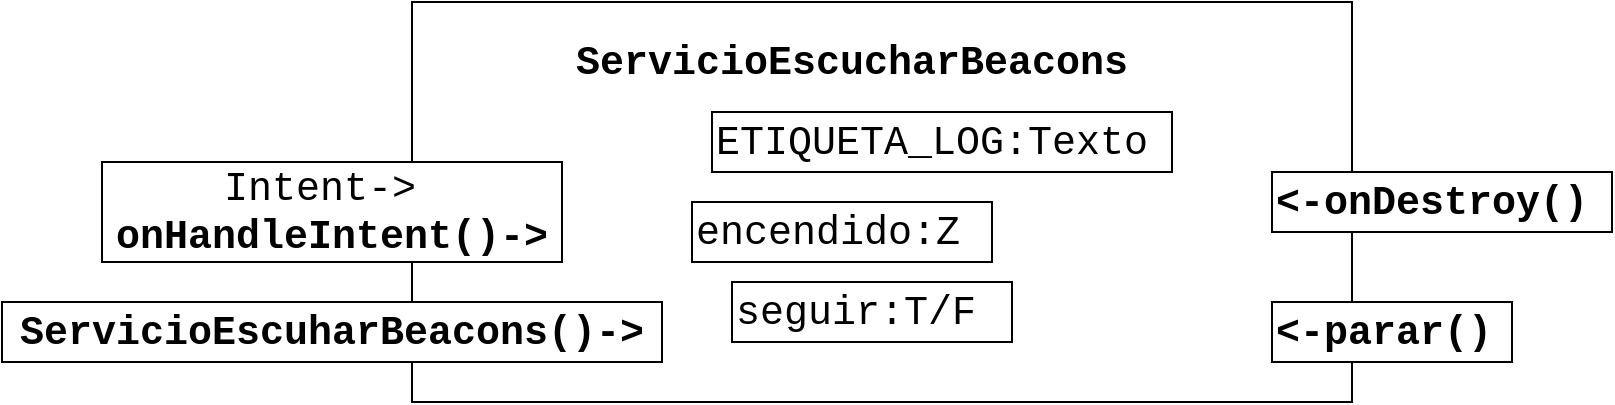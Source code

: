 <mxfile version="15.3.2" type="device"><diagram id="pIDnS_iRz5NQdE5h9nyW" name="Page-1"><mxGraphModel dx="2249" dy="705" grid="1" gridSize="10" guides="1" tooltips="1" connect="1" arrows="1" fold="1" page="1" pageScale="1" pageWidth="827" pageHeight="1169" math="0" shadow="0"><root><mxCell id="0"/><mxCell id="1" parent="0"/><mxCell id="61n8r97nLHoQ2QMEo8_M-1" value="" style="rounded=0;whiteSpace=wrap;html=1;" vertex="1" parent="1"><mxGeometry x="150" y="70" width="470" height="200" as="geometry"/></mxCell><mxCell id="61n8r97nLHoQ2QMEo8_M-2" value="ServicioEscucharBeacons" style="text;html=1;strokeColor=none;fillColor=none;align=center;verticalAlign=middle;whiteSpace=wrap;rounded=0;fontStyle=1;fontFamily=Courier New;fontSize=20;" vertex="1" parent="1"><mxGeometry x="290" y="90" width="160" height="20" as="geometry"/></mxCell><mxCell id="61n8r97nLHoQ2QMEo8_M-3" value="Intent-&amp;gt;&amp;nbsp;&lt;br&gt;&lt;b&gt;onHandleIntent()-&amp;gt;&lt;/b&gt;" style="rounded=0;whiteSpace=wrap;html=1;fontFamily=Courier New;fontSize=20;align=center;fontStyle=0;autosize=1;" vertex="1" parent="1"><mxGeometry x="-5" y="150" width="230" height="50" as="geometry"/></mxCell><mxCell id="61n8r97nLHoQ2QMEo8_M-5" value="&lt;div&gt;&lt;/div&gt;&lt;b&gt;ServicioEscuharBeacons()-&amp;gt;&lt;/b&gt;" style="rounded=0;whiteSpace=wrap;html=1;fontFamily=Courier New;fontSize=20;align=center;fontStyle=0;autosize=1;" vertex="1" parent="1"><mxGeometry x="-55" y="220" width="330" height="30" as="geometry"/></mxCell><mxCell id="61n8r97nLHoQ2QMEo8_M-6" value="ETIQUETA_LOG:Texto" style="rounded=0;whiteSpace=wrap;html=1;fontFamily=Courier New;fontSize=20;align=left;fontStyle=0;autosize=1;" vertex="1" parent="1"><mxGeometry x="300" y="125" width="230" height="30" as="geometry"/></mxCell><mxCell id="61n8r97nLHoQ2QMEo8_M-7" value="encendido:Z" style="rounded=0;whiteSpace=wrap;html=1;fontFamily=Courier New;fontSize=20;align=left;fontStyle=0;autosize=1;" vertex="1" parent="1"><mxGeometry x="290" y="170" width="150" height="30" as="geometry"/></mxCell><mxCell id="61n8r97nLHoQ2QMEo8_M-8" value="&lt;b&gt;&amp;lt;-onDestroy()&lt;/b&gt;" style="rounded=0;whiteSpace=wrap;html=1;fontFamily=Courier New;fontSize=20;align=left;fontStyle=0;autosize=1;" vertex="1" parent="1"><mxGeometry x="580" y="155" width="170" height="30" as="geometry"/></mxCell><mxCell id="61n8r97nLHoQ2QMEo8_M-9" value="&lt;b&gt;&amp;lt;-parar()&lt;/b&gt;" style="rounded=0;whiteSpace=wrap;html=1;fontFamily=Courier New;fontSize=20;align=left;fontStyle=0;autosize=1;" vertex="1" parent="1"><mxGeometry x="580" y="220" width="120" height="30" as="geometry"/></mxCell><mxCell id="61n8r97nLHoQ2QMEo8_M-10" value="seguir:T/F" style="rounded=0;whiteSpace=wrap;html=1;fontFamily=Courier New;fontSize=20;align=left;fontStyle=0;autosize=1;" vertex="1" parent="1"><mxGeometry x="310" y="210" width="140" height="30" as="geometry"/></mxCell></root></mxGraphModel></diagram></mxfile>